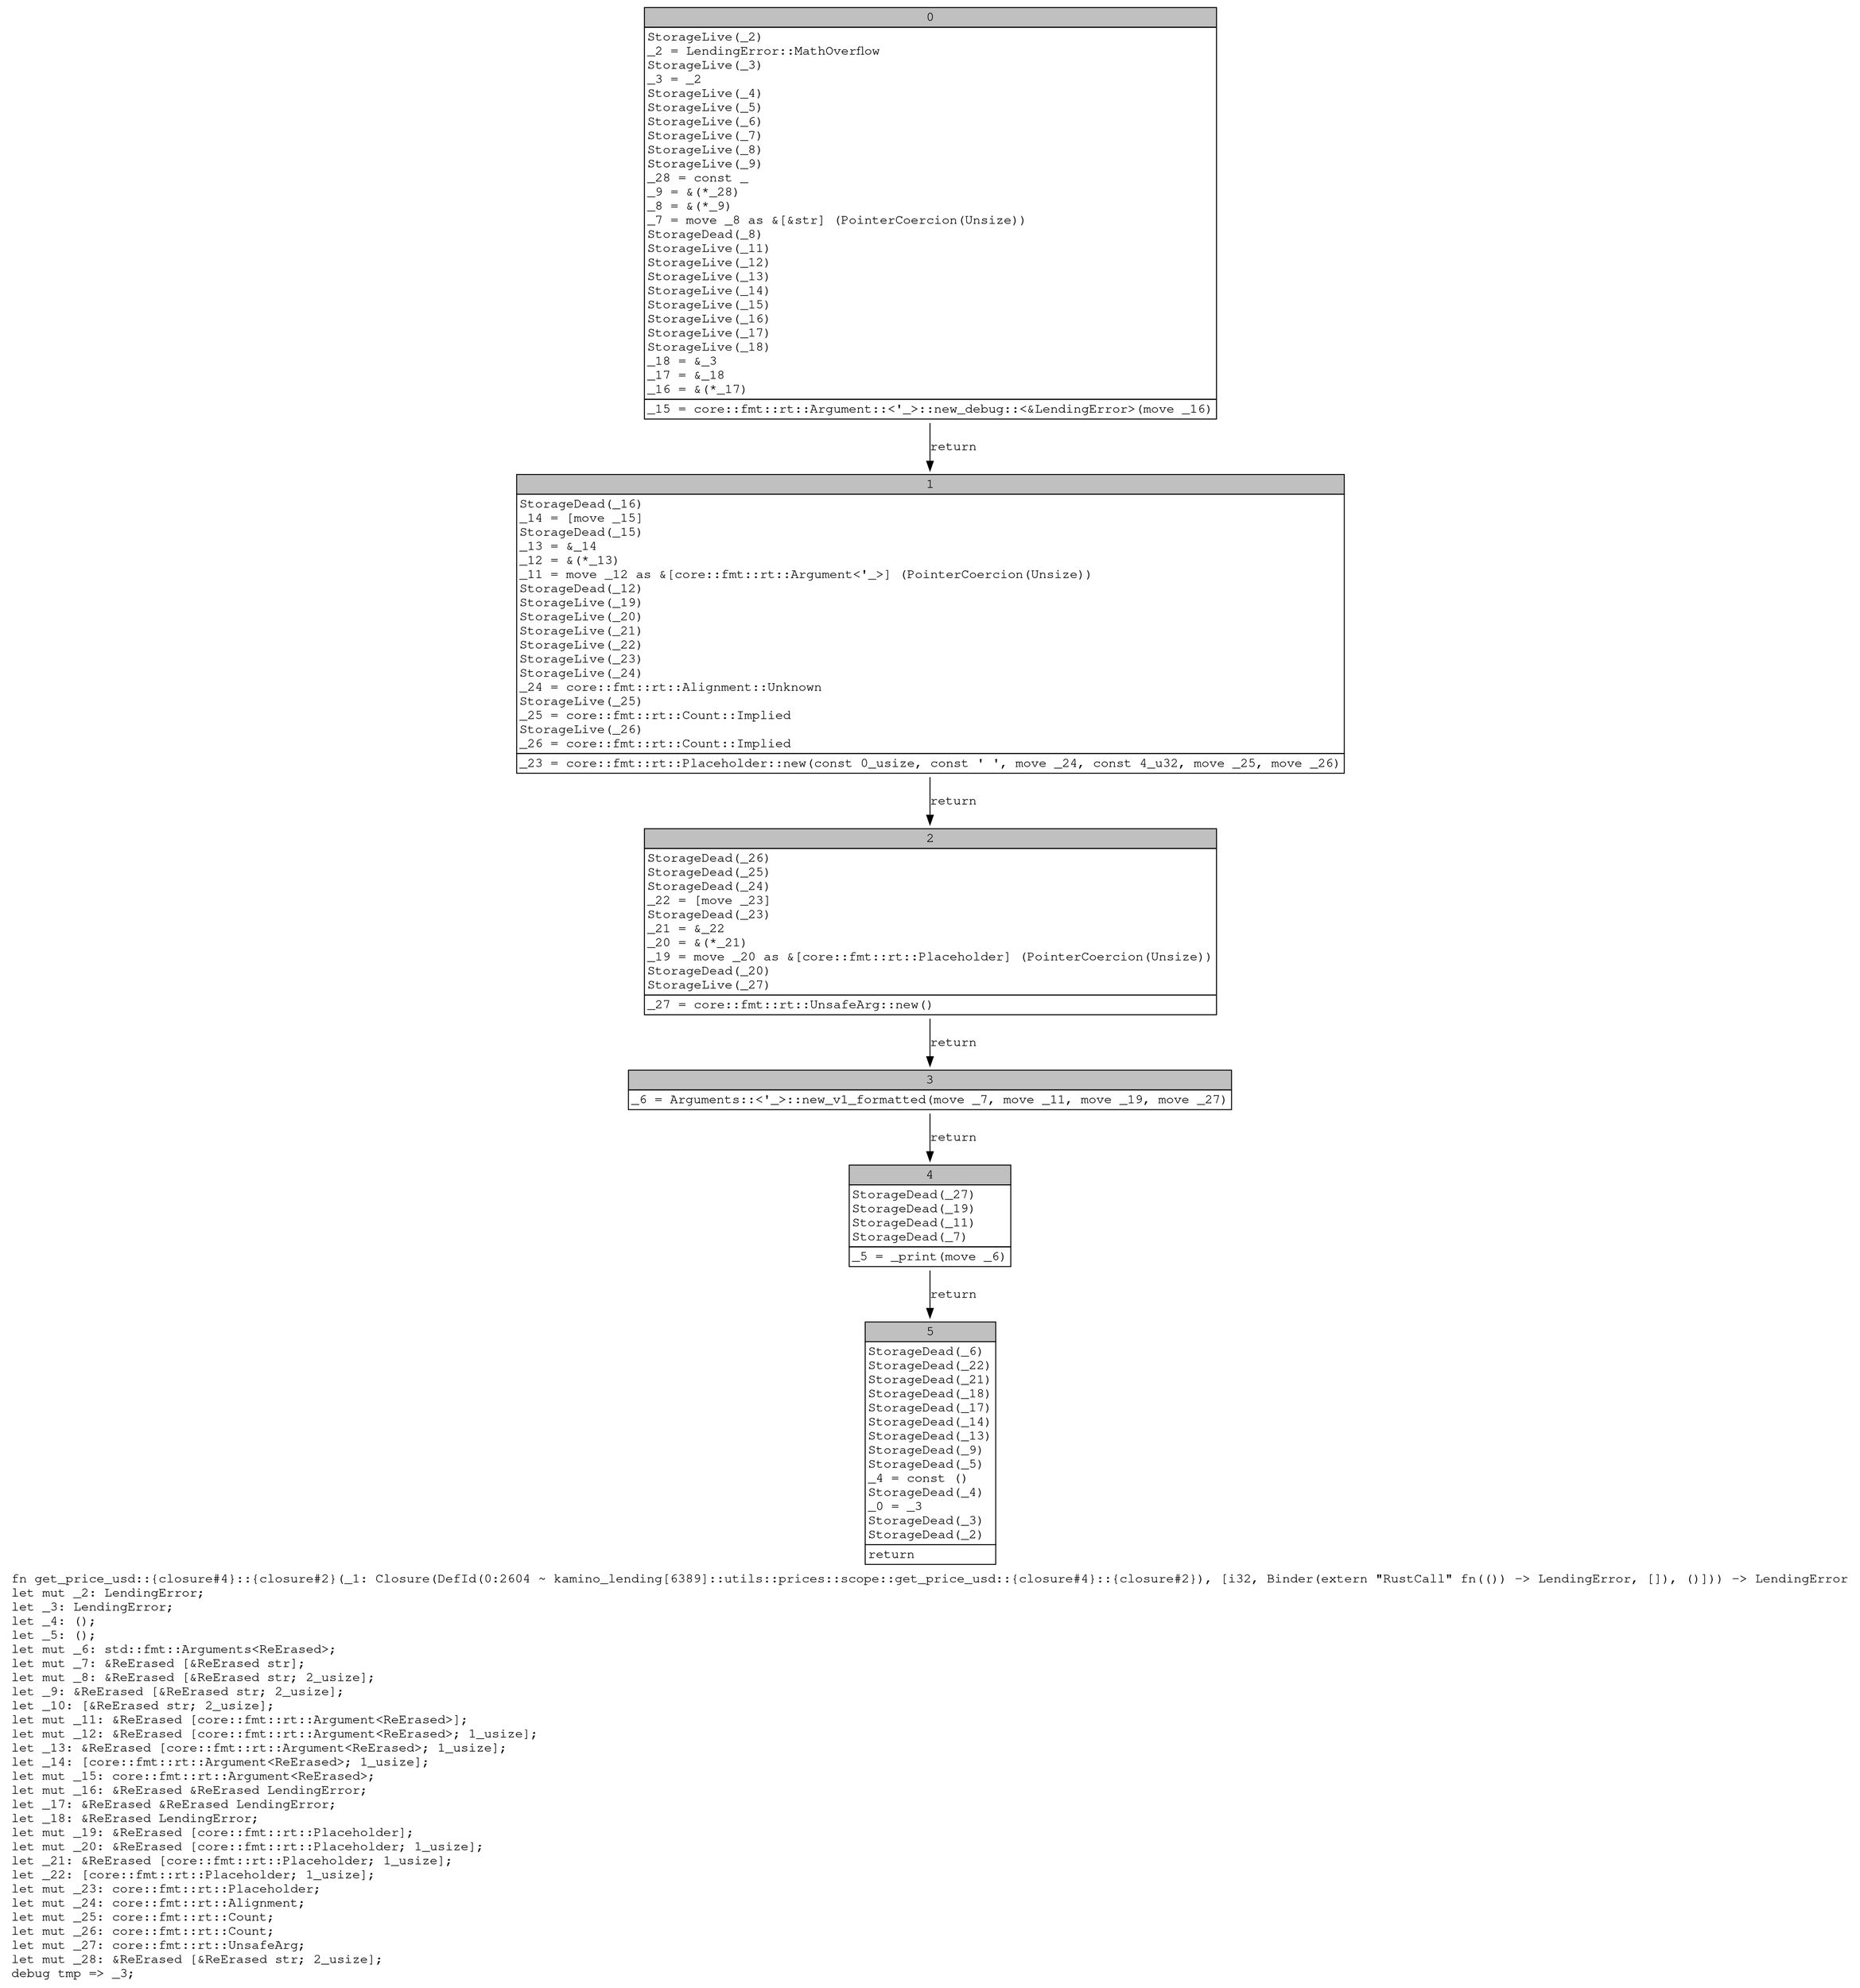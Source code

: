 digraph Mir_0_2604 {
    graph [fontname="Courier, monospace"];
    node [fontname="Courier, monospace"];
    edge [fontname="Courier, monospace"];
    label=<fn get_price_usd::{closure#4}::{closure#2}(_1: Closure(DefId(0:2604 ~ kamino_lending[6389]::utils::prices::scope::get_price_usd::{closure#4}::{closure#2}), [i32, Binder(extern &quot;RustCall&quot; fn(()) -&gt; LendingError, []), ()])) -&gt; LendingError<br align="left"/>let mut _2: LendingError;<br align="left"/>let _3: LendingError;<br align="left"/>let _4: ();<br align="left"/>let _5: ();<br align="left"/>let mut _6: std::fmt::Arguments&lt;ReErased&gt;;<br align="left"/>let mut _7: &amp;ReErased [&amp;ReErased str];<br align="left"/>let mut _8: &amp;ReErased [&amp;ReErased str; 2_usize];<br align="left"/>let _9: &amp;ReErased [&amp;ReErased str; 2_usize];<br align="left"/>let _10: [&amp;ReErased str; 2_usize];<br align="left"/>let mut _11: &amp;ReErased [core::fmt::rt::Argument&lt;ReErased&gt;];<br align="left"/>let mut _12: &amp;ReErased [core::fmt::rt::Argument&lt;ReErased&gt;; 1_usize];<br align="left"/>let _13: &amp;ReErased [core::fmt::rt::Argument&lt;ReErased&gt;; 1_usize];<br align="left"/>let _14: [core::fmt::rt::Argument&lt;ReErased&gt;; 1_usize];<br align="left"/>let mut _15: core::fmt::rt::Argument&lt;ReErased&gt;;<br align="left"/>let mut _16: &amp;ReErased &amp;ReErased LendingError;<br align="left"/>let _17: &amp;ReErased &amp;ReErased LendingError;<br align="left"/>let _18: &amp;ReErased LendingError;<br align="left"/>let mut _19: &amp;ReErased [core::fmt::rt::Placeholder];<br align="left"/>let mut _20: &amp;ReErased [core::fmt::rt::Placeholder; 1_usize];<br align="left"/>let _21: &amp;ReErased [core::fmt::rt::Placeholder; 1_usize];<br align="left"/>let _22: [core::fmt::rt::Placeholder; 1_usize];<br align="left"/>let mut _23: core::fmt::rt::Placeholder;<br align="left"/>let mut _24: core::fmt::rt::Alignment;<br align="left"/>let mut _25: core::fmt::rt::Count;<br align="left"/>let mut _26: core::fmt::rt::Count;<br align="left"/>let mut _27: core::fmt::rt::UnsafeArg;<br align="left"/>let mut _28: &amp;ReErased [&amp;ReErased str; 2_usize];<br align="left"/>debug tmp =&gt; _3;<br align="left"/>>;
    bb0__0_2604 [shape="none", label=<<table border="0" cellborder="1" cellspacing="0"><tr><td bgcolor="gray" align="center" colspan="1">0</td></tr><tr><td align="left" balign="left">StorageLive(_2)<br/>_2 = LendingError::MathOverflow<br/>StorageLive(_3)<br/>_3 = _2<br/>StorageLive(_4)<br/>StorageLive(_5)<br/>StorageLive(_6)<br/>StorageLive(_7)<br/>StorageLive(_8)<br/>StorageLive(_9)<br/>_28 = const _<br/>_9 = &amp;(*_28)<br/>_8 = &amp;(*_9)<br/>_7 = move _8 as &amp;[&amp;str] (PointerCoercion(Unsize))<br/>StorageDead(_8)<br/>StorageLive(_11)<br/>StorageLive(_12)<br/>StorageLive(_13)<br/>StorageLive(_14)<br/>StorageLive(_15)<br/>StorageLive(_16)<br/>StorageLive(_17)<br/>StorageLive(_18)<br/>_18 = &amp;_3<br/>_17 = &amp;_18<br/>_16 = &amp;(*_17)<br/></td></tr><tr><td align="left">_15 = core::fmt::rt::Argument::&lt;'_&gt;::new_debug::&lt;&amp;LendingError&gt;(move _16)</td></tr></table>>];
    bb1__0_2604 [shape="none", label=<<table border="0" cellborder="1" cellspacing="0"><tr><td bgcolor="gray" align="center" colspan="1">1</td></tr><tr><td align="left" balign="left">StorageDead(_16)<br/>_14 = [move _15]<br/>StorageDead(_15)<br/>_13 = &amp;_14<br/>_12 = &amp;(*_13)<br/>_11 = move _12 as &amp;[core::fmt::rt::Argument&lt;'_&gt;] (PointerCoercion(Unsize))<br/>StorageDead(_12)<br/>StorageLive(_19)<br/>StorageLive(_20)<br/>StorageLive(_21)<br/>StorageLive(_22)<br/>StorageLive(_23)<br/>StorageLive(_24)<br/>_24 = core::fmt::rt::Alignment::Unknown<br/>StorageLive(_25)<br/>_25 = core::fmt::rt::Count::Implied<br/>StorageLive(_26)<br/>_26 = core::fmt::rt::Count::Implied<br/></td></tr><tr><td align="left">_23 = core::fmt::rt::Placeholder::new(const 0_usize, const ' ', move _24, const 4_u32, move _25, move _26)</td></tr></table>>];
    bb2__0_2604 [shape="none", label=<<table border="0" cellborder="1" cellspacing="0"><tr><td bgcolor="gray" align="center" colspan="1">2</td></tr><tr><td align="left" balign="left">StorageDead(_26)<br/>StorageDead(_25)<br/>StorageDead(_24)<br/>_22 = [move _23]<br/>StorageDead(_23)<br/>_21 = &amp;_22<br/>_20 = &amp;(*_21)<br/>_19 = move _20 as &amp;[core::fmt::rt::Placeholder] (PointerCoercion(Unsize))<br/>StorageDead(_20)<br/>StorageLive(_27)<br/></td></tr><tr><td align="left">_27 = core::fmt::rt::UnsafeArg::new()</td></tr></table>>];
    bb3__0_2604 [shape="none", label=<<table border="0" cellborder="1" cellspacing="0"><tr><td bgcolor="gray" align="center" colspan="1">3</td></tr><tr><td align="left">_6 = Arguments::&lt;'_&gt;::new_v1_formatted(move _7, move _11, move _19, move _27)</td></tr></table>>];
    bb4__0_2604 [shape="none", label=<<table border="0" cellborder="1" cellspacing="0"><tr><td bgcolor="gray" align="center" colspan="1">4</td></tr><tr><td align="left" balign="left">StorageDead(_27)<br/>StorageDead(_19)<br/>StorageDead(_11)<br/>StorageDead(_7)<br/></td></tr><tr><td align="left">_5 = _print(move _6)</td></tr></table>>];
    bb5__0_2604 [shape="none", label=<<table border="0" cellborder="1" cellspacing="0"><tr><td bgcolor="gray" align="center" colspan="1">5</td></tr><tr><td align="left" balign="left">StorageDead(_6)<br/>StorageDead(_22)<br/>StorageDead(_21)<br/>StorageDead(_18)<br/>StorageDead(_17)<br/>StorageDead(_14)<br/>StorageDead(_13)<br/>StorageDead(_9)<br/>StorageDead(_5)<br/>_4 = const ()<br/>StorageDead(_4)<br/>_0 = _3<br/>StorageDead(_3)<br/>StorageDead(_2)<br/></td></tr><tr><td align="left">return</td></tr></table>>];
    bb0__0_2604 -> bb1__0_2604 [label="return"];
    bb1__0_2604 -> bb2__0_2604 [label="return"];
    bb2__0_2604 -> bb3__0_2604 [label="return"];
    bb3__0_2604 -> bb4__0_2604 [label="return"];
    bb4__0_2604 -> bb5__0_2604 [label="return"];
}

